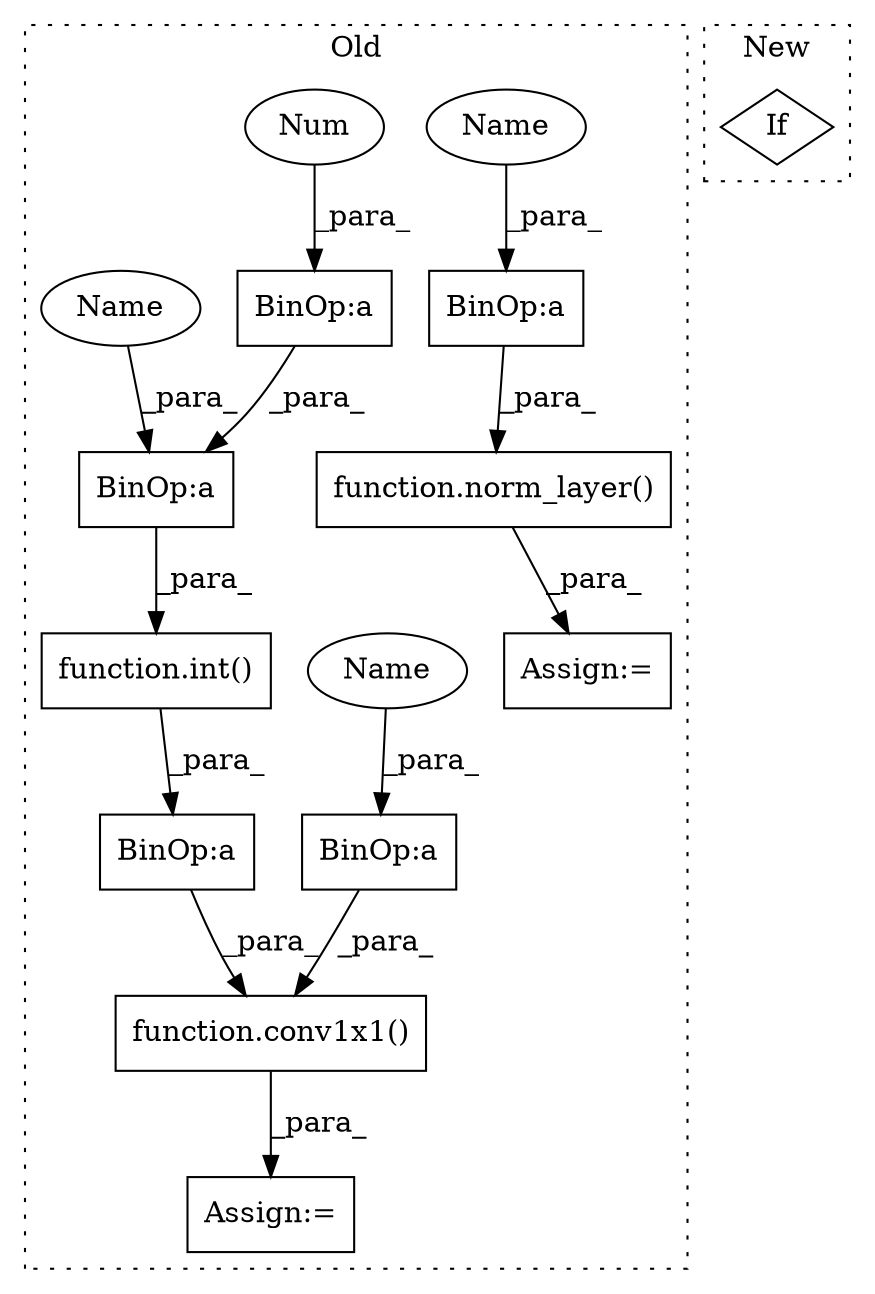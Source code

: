digraph G {
subgraph cluster0 {
1 [label="function.norm_layer()" a="75" s="3590,3624" l="11,1" shape="box"];
3 [label="BinOp:a" a="82" s="3607" l="3" shape="box"];
4 [label="BinOp:a" a="82" s="3552" l="3" shape="box"];
5 [label="BinOp:a" a="82" s="3045" l="3" shape="box"];
6 [label="BinOp:a" a="82" s="3067" l="3" shape="box"];
7 [label="BinOp:a" a="82" s="3059" l="3" shape="box"];
8 [label="Num" a="76" s="3062" l="3" shape="ellipse"];
9 [label="function.conv1x1()" a="75" s="3531,3569" l="8,1" shape="box"];
10 [label="function.int()" a="75" s="3035,3066" l="4,1" shape="box"];
11 [label="Assign:=" a="68" s="3587" l="3" shape="box"];
12 [label="Assign:=" a="68" s="3528" l="3" shape="box"];
13 [label="Name" a="87" s="3601" l="6" shape="ellipse"];
14 [label="Name" a="87" s="3546" l="6" shape="ellipse"];
15 [label="Name" a="87" s="3039" l="6" shape="ellipse"];
label = "Old";
style="dotted";
}
subgraph cluster1 {
2 [label="If" a="96" s="847,862" l="3,14" shape="diamond"];
label = "New";
style="dotted";
}
1 -> 11 [label="_para_"];
3 -> 1 [label="_para_"];
4 -> 9 [label="_para_"];
5 -> 10 [label="_para_"];
6 -> 9 [label="_para_"];
7 -> 5 [label="_para_"];
8 -> 7 [label="_para_"];
9 -> 12 [label="_para_"];
10 -> 6 [label="_para_"];
13 -> 3 [label="_para_"];
14 -> 4 [label="_para_"];
15 -> 5 [label="_para_"];
}